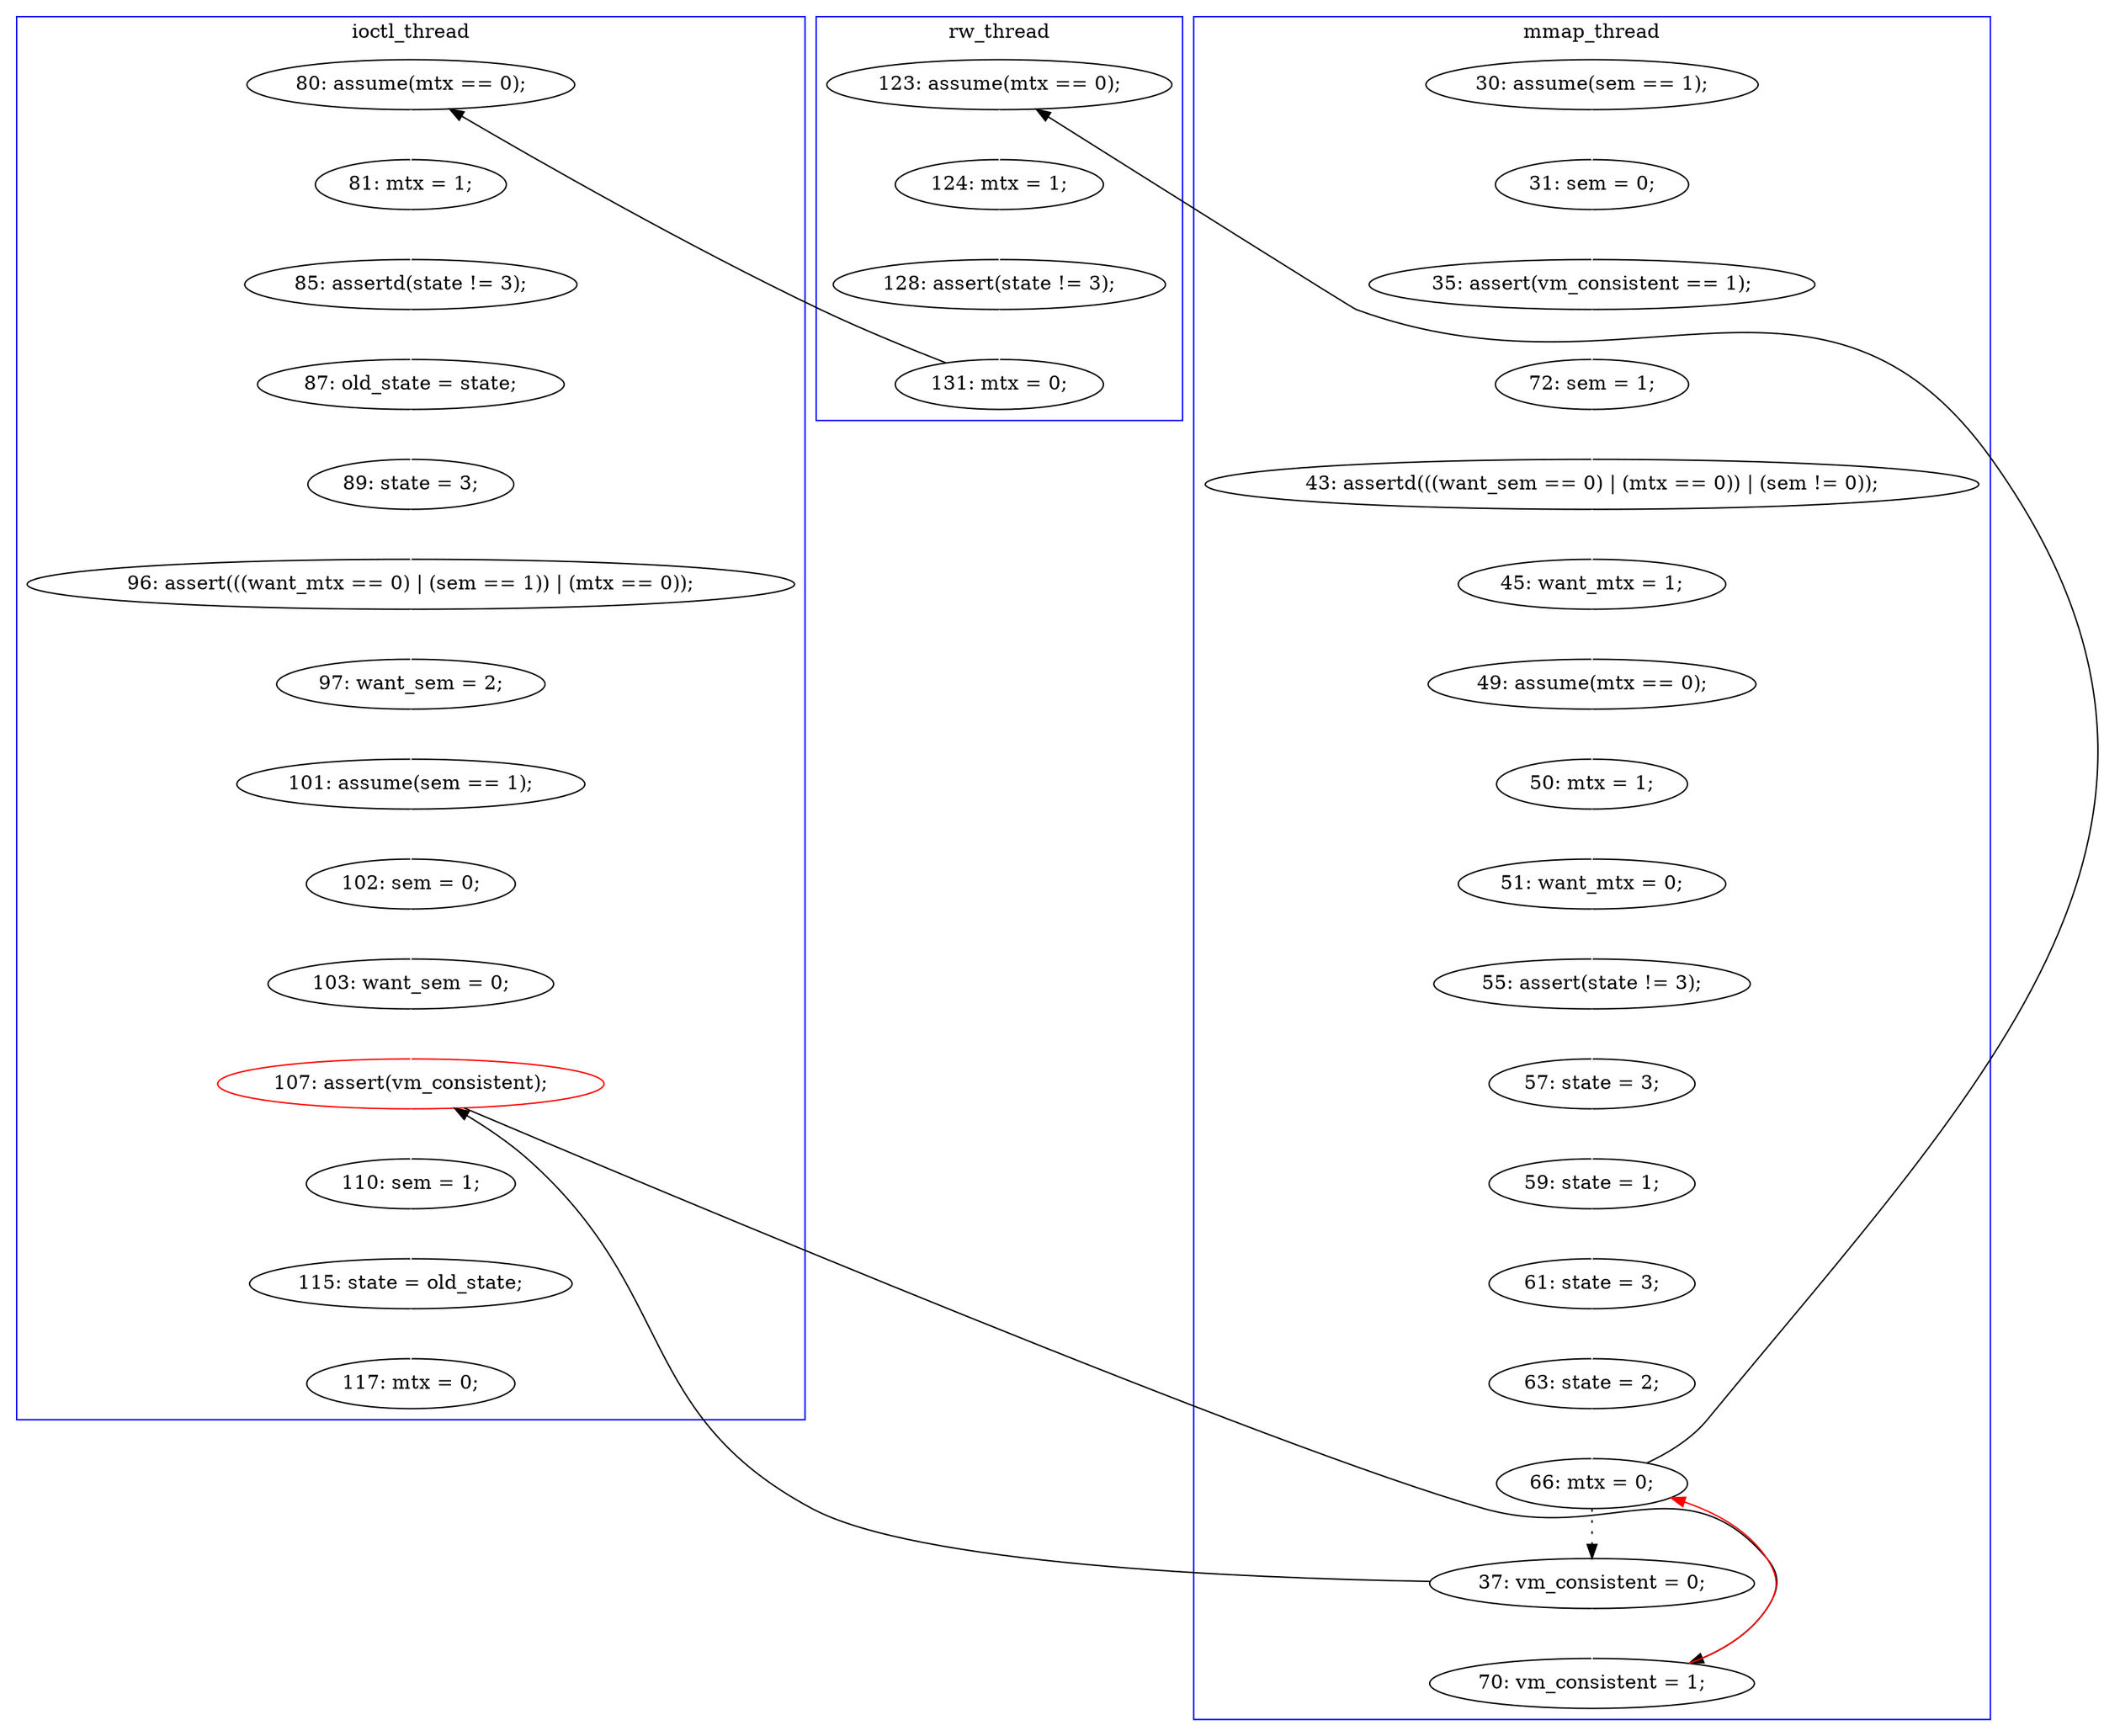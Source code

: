 digraph Counterexample {
	12 -> 14 [color = white, style = solid]
	11 -> 12 [color = white, style = solid]
	20 -> 23 [color = white, style = solid]
	41 -> 43 [color = white, style = solid]
	17 -> 18 [color = white, style = solid]
	19 -> 20 [color = white, style = solid]
	18 -> 19 [color = white, style = solid]
	40 -> 41 [color = white, style = solid]
	27 -> 30 [color = black, style = solid, constraint = false]
	24 -> 25 [color = white, style = solid]
	28 -> 48 [color = black, style = solid, constraint = false]
	31 -> 32 [color = white, style = solid]
	25 -> 26 [color = white, style = solid]
	37 -> 38 [color = white, style = solid]
	33 -> 37 [color = black, style = solid, constraint = false]
	45 -> 46 [color = white, style = solid]
	30 -> 31 [color = white, style = solid]
	38 -> 39 [color = white, style = solid]
	46 -> 47 [color = white, style = solid]
	27 -> 28 [color = black, style = dotted]
	51 -> 55 [color = white, style = solid]
	49 -> 27 [color = red, style = solid, constraint = false]
	16 -> 17 [color = white, style = solid]
	14 -> 15 [color = white, style = solid]
	48 -> 51 [color = white, style = solid]
	15 -> 16 [color = white, style = solid]
	32 -> 33 [color = white, style = solid]
	23 -> 24 [color = white, style = solid]
	39 -> 40 [color = white, style = solid]
	47 -> 48 [color = white, style = solid]
	43 -> 44 [color = white, style = solid]
	26 -> 27 [color = white, style = solid]
	44 -> 45 [color = white, style = solid]
	10 -> 11 [color = white, style = solid]
	48 -> 49 [color = black, style = solid, constraint = false]
	55 -> 56 [color = white, style = solid]
	28 -> 49 [color = white, style = solid]
	subgraph cluster3 {
		label = rw_thread
		color = blue
		32  [label = "128: assert(state != 3);"]
		33  [label = "131: mtx = 0;"]
		31  [label = "124: mtx = 1;"]
		30  [label = "123: assume(mtx == 0);"]
	}
	subgraph cluster2 {
		label = ioctl_thread
		color = blue
		39  [label = "85: assertd(state != 3);"]
		48  [label = "107: assert(vm_consistent);", color = red]
		38  [label = "81: mtx = 1;"]
		51  [label = "110: sem = 1;"]
		45  [label = "101: assume(sem == 1);"]
		46  [label = "102: sem = 0;"]
		55  [label = "115: state = old_state;"]
		43  [label = "96: assert(((want_mtx == 0) | (sem == 1)) | (mtx == 0));"]
		37  [label = "80: assume(mtx == 0);"]
		40  [label = "87: old_state = state;"]
		47  [label = "103: want_sem = 0;"]
		56  [label = "117: mtx = 0;"]
		41  [label = "89: state = 3;"]
		44  [label = "97: want_sem = 2;"]
	}
	subgraph cluster1 {
		label = mmap_thread
		color = blue
		27  [label = "66: mtx = 0;"]
		16  [label = "45: want_mtx = 1;"]
		12  [label = "35: assert(vm_consistent == 1);"]
		17  [label = "49: assume(mtx == 0);"]
		19  [label = "51: want_mtx = 0;"]
		20  [label = "55: assert(state != 3);"]
		14  [label = "72: sem = 1;"]
		26  [label = "63: state = 2;"]
		49  [label = "70: vm_consistent = 1;"]
		23  [label = "57: state = 3;"]
		28  [label = "37: vm_consistent = 0;"]
		15  [label = "43: assertd(((want_sem == 0) | (mtx == 0)) | (sem != 0));"]
		11  [label = "31: sem = 0;"]
		10  [label = "30: assume(sem == 1);"]
		24  [label = "59: state = 1;"]
		25  [label = "61: state = 3;"]
		18  [label = "50: mtx = 1;"]
	}
}